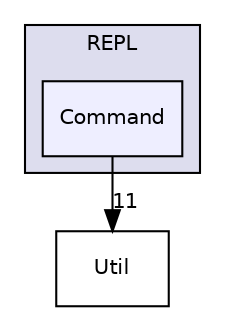 digraph "src/REPL/Command" {
  compound=true
  node [ fontsize="10", fontname="Helvetica"];
  edge [ labelfontsize="10", labelfontname="Helvetica"];
  subgraph clusterdir_0d452f529ce23696d4573d28f575566e {
    graph [ bgcolor="#ddddee", pencolor="black", label="REPL" fontname="Helvetica", fontsize="10", URL="dir_0d452f529ce23696d4573d28f575566e.html"]
  dir_44a8172cead31a2472281d6f4ce552fe [shape=box, label="Command", style="filled", fillcolor="#eeeeff", pencolor="black", URL="dir_44a8172cead31a2472281d6f4ce552fe.html"];
  }
  dir_3e37c3eecdc42aac03248fab5c81cb58 [shape=box label="Util" URL="dir_3e37c3eecdc42aac03248fab5c81cb58.html"];
  dir_44a8172cead31a2472281d6f4ce552fe->dir_3e37c3eecdc42aac03248fab5c81cb58 [headlabel="11", labeldistance=1.5 headhref="dir_000005_000010.html"];
}
